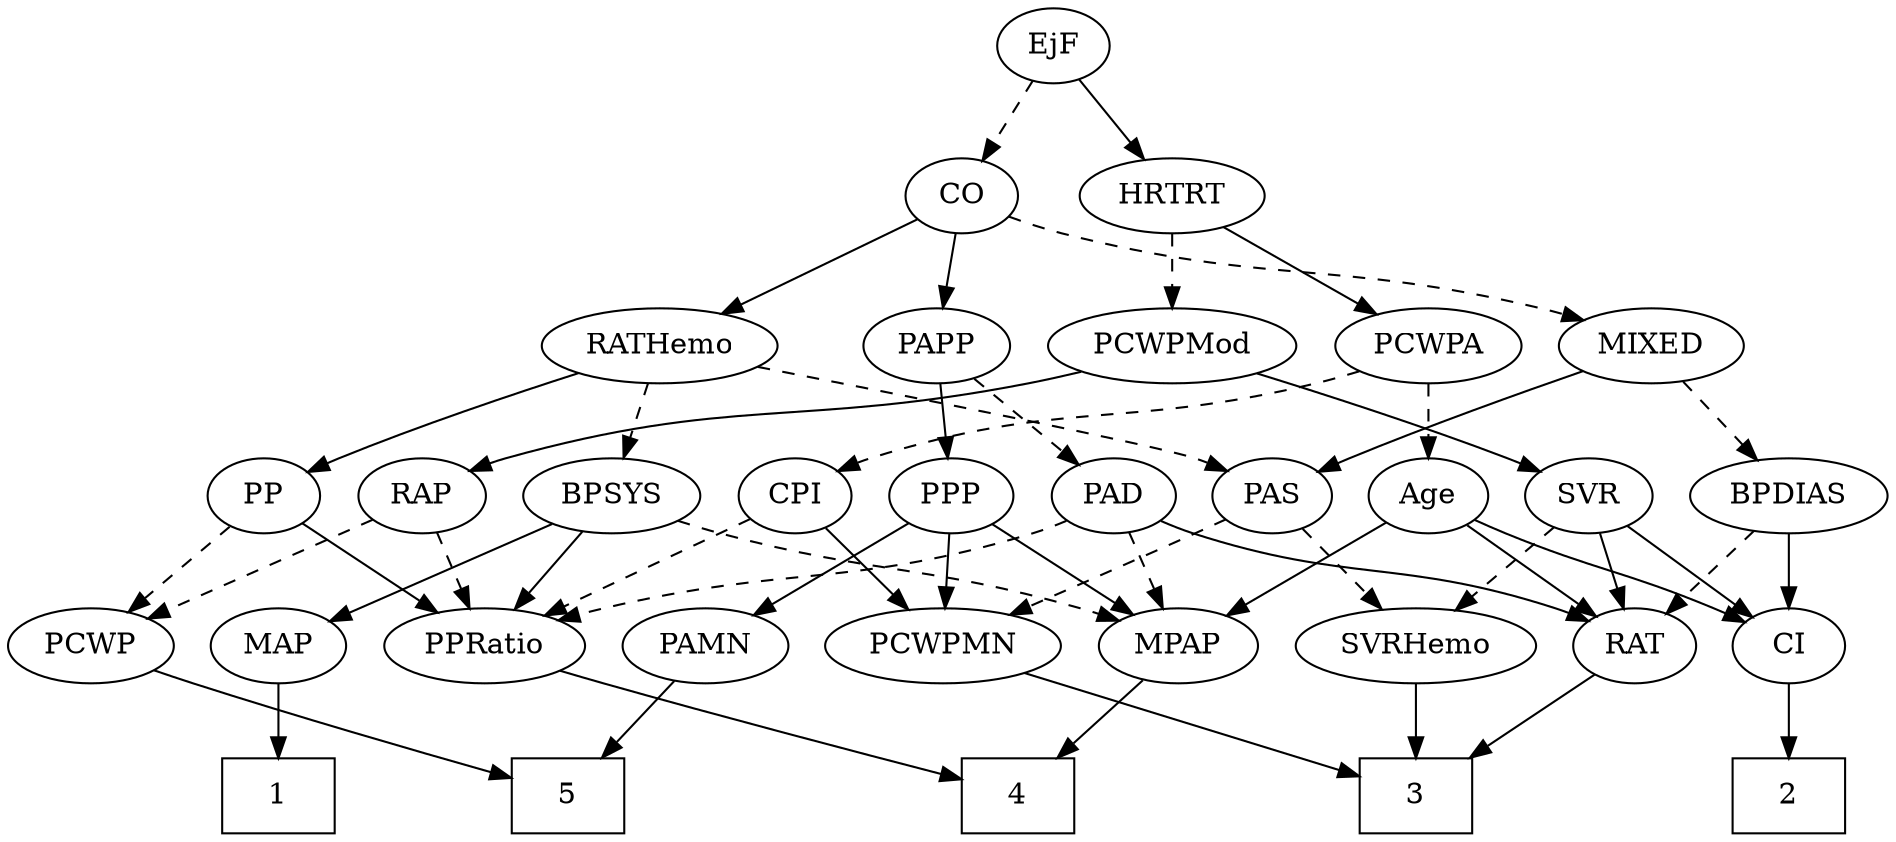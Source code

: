 strict digraph {
	graph [bb="0,0,814.34,396"];
	node [label="\N"];
	1	[height=0.5,
		pos="119.1,18",
		shape=box,
		width=0.75];
	2	[height=0.5,
		pos="778.1,18",
		shape=box,
		width=0.75];
	3	[height=0.5,
		pos="611.1,18",
		shape=box,
		width=0.75];
	4	[height=0.5,
		pos="234.1,18",
		shape=box,
		width=0.75];
	5	[height=0.5,
		pos="334.1,18",
		shape=box,
		width=0.75];
	Age	[height=0.5,
		pos="611.1,162",
		width=0.75];
	MPAP	[height=0.5,
		pos="300.1,90",
		width=0.97491];
	Age -> MPAP	[pos="e,326.32,102.18 590.56,150.07 585.61,147.78 580.25,145.58 575.1,144 475.77,113.5 444.47,134.88 344.1,108 341.44,107.29 338.73,106.47 \
336.02,105.59",
		style=solid];
	RAT	[height=0.5,
		pos="706.1,90",
		width=0.75827];
	Age -> RAT	[pos="e,688.46,103.99 628.52,148.16 643.03,137.47 663.89,122.1 680.33,109.99",
		style=solid];
	CI	[height=0.5,
		pos="778.1,90",
		width=0.75];
	Age -> CI	[pos="e,756.9,101.35 632.29,150.65 637.13,148.39 642.26,146.05 647.1,144 688.65,126.35 700.54,125.65 742.1,108 743.91,107.23 745.77,106.42 \
747.63,105.59",
		style=solid];
	EjF	[height=0.5,
		pos="381.1,378",
		width=0.75];
	CO	[height=0.5,
		pos="339.1,306",
		width=0.75];
	EjF -> CO	[pos="e,348.88,323.31 371.57,361.12 366.43,352.56 359.98,341.8 354.18,332.13",
		style=dashed];
	HRTRT	[height=0.5,
		pos="432.1,306",
		width=1.1013];
	EjF -> HRTRT	[pos="e,420.1,323.47 392.42,361.46 398.77,352.74 406.85,341.65 414.06,331.76",
		style=solid];
	RAP	[height=0.5,
		pos="147.1,162",
		width=0.77632];
	PPRatio	[height=0.5,
		pos="207.1,90",
		width=1.1013];
	RAP -> PPRatio	[pos="e,193.27,107.13 160.12,145.81 167.84,136.8 177.8,125.18 186.56,114.95",
		style=dashed];
	PCWP	[height=0.5,
		pos="35.097,90",
		width=0.97491];
	RAP -> PCWP	[pos="e,56.675,104.49 127.59,148.81 110.41,138.07 85.128,122.27 65.334,109.9",
		style=dashed];
	MIXED	[height=0.5,
		pos="644.1,234",
		width=1.1193];
	PAS	[height=0.5,
		pos="539.1,162",
		width=0.75];
	MIXED -> PAS	[pos="e,557.76,175.44 622.6,218.67 606.35,207.83 583.93,192.89 566.41,181.21",
		style=solid];
	BPDIAS	[height=0.5,
		pos="772.1,162",
		width=1.1735];
	MIXED -> BPDIAS	[pos="e,747.06,176.69 668.78,219.5 688.48,208.73 716.31,193.51 738.12,181.58",
		style=dashed];
	MPAP -> 4	[pos="e,250.56,36.461 285.45,73.465 277.3,64.82 266.96,53.852 257.69,44.028",
		style=solid];
	BPSYS	[height=0.5,
		pos="231.1,162",
		width=1.0471];
	BPSYS -> MPAP	[pos="e,284.83,106.49 246.41,145.46 255.61,136.13 267.48,124.09 277.72,113.7",
		style=dashed];
	MAP	[height=0.5,
		pos="119.1,90",
		width=0.84854];
	BPSYS -> MAP	[pos="e,139.3,103.62 208.97,147.17 191.47,136.23 166.9,120.88 147.87,108.98",
		style=solid];
	BPSYS -> PPRatio	[pos="e,213.02,108.28 225.29,144.05 222.59,136.18 219.31,126.62 216.28,117.79",
		style=solid];
	PAD	[height=0.5,
		pos="315.1,162",
		width=0.79437];
	PAD -> MPAP	[pos="e,303.8,108.28 311.47,144.05 309.8,136.26 307.77,126.82 305.9,118.08",
		style=dashed];
	PAD -> RAT	[pos="e,685.61,102.09 336.78,149.93 342.01,147.65 347.66,145.49 353.1,144 489.87,106.61 533.71,146.79 670.1,108 672.04,107.45 674.01,106.8 \
675.98,106.08",
		style=solid];
	PAD -> PPRatio	[pos="e,228.84,105.09 295.79,148.49 279.55,137.96 256.06,122.73 237.33,110.59",
		style=dashed];
	CO -> MIXED	[pos="e,614.28,246.23 361.19,295.47 368.11,292.76 375.83,290 383.1,288 475.24,262.65 502.52,275.74 595.1,252 598.24,251.19 601.46,250.28 \
604.69,249.3",
		style=dashed];
	RATHemo	[height=0.5,
		pos="231.1,234",
		width=1.3721];
	CO -> RATHemo	[pos="e,254.2,249.97 320.28,292.81 304.42,282.53 281.39,267.6 262.7,255.49",
		style=solid];
	PAPP	[height=0.5,
		pos="330.1,234",
		width=0.88464];
	CO -> PAPP	[pos="e,332.32,252.28 336.92,288.05 335.93,280.35 334.73,271.03 333.62,262.36",
		style=solid];
	PCWPMN	[height=0.5,
		pos="493.1,90",
		width=1.3902];
	PAS -> PCWPMN	[pos="e,504.14,107.8 528.66,145.12 523.06,136.59 516.02,125.89 509.69,116.25",
		style=dashed];
	SVRHemo	[height=0.5,
		pos="611.1,90",
		width=1.3902];
	PAS -> SVRHemo	[pos="e,594.53,107.1 553.67,146.83 563.28,137.49 576.1,125.02 587.19,114.24",
		style=dashed];
	PAMN	[height=0.5,
		pos="389.1,90",
		width=1.011];
	PAMN -> 5	[pos="e,347.55,36.124 376.34,72.765 369.66,64.268 361.34,53.677 353.85,44.146",
		style=solid];
	RATHemo -> BPSYS	[pos="e,231.1,180.1 231.1,215.7 231.1,207.98 231.1,198.71 231.1,190.11",
		style=dashed];
	RATHemo -> PAS	[pos="e,518.55,173.89 267.43,221.64 274.57,219.6 282.04,217.62 289.1,216 383.09,194.4 411.07,208.86 503.1,180 505.03,179.39 506.98,178.71 \
508.94,177.96",
		style=dashed];
	PP	[height=0.5,
		pos="74.097,162",
		width=0.75];
	RATHemo -> PP	[pos="e,95.371,173.17 200.41,219.84 175.88,209.26 140.68,193.91 110.1,180 108.3,179.18 106.46,178.34 104.61,177.48",
		style=solid];
	CPI	[height=0.5,
		pos="467.1,162",
		width=0.75];
	CPI -> PCWPMN	[pos="e,486.8,107.96 473.26,144.41 476.26,136.34 479.94,126.43 483.31,117.35",
		style=solid];
	CPI -> PPRatio	[pos="e,236.97,102.02 445.13,151.26 438.75,148.67 431.72,146.03 425.1,144 351.67,121.51 330.07,128.63 256.1,108 252.97,107.13 249.76,106.17 \
246.54,105.16",
		style=dashed];
	RAT -> 3	[pos="e,634.28,36.082 688.23,75.834 675.35,66.343 657.63,53.288 642.42,42.082",
		style=solid];
	SVR	[height=0.5,
		pos="684.1,162",
		width=0.77632];
	SVR -> RAT	[pos="e,700.82,107.79 689.42,144.05 691.94,136.06 694.99,126.33 697.8,117.4",
		style=solid];
	SVR -> SVRHemo	[pos="e,627.99,107.2 668.97,146.5 659.27,137.19 646.45,124.9 635.34,114.25",
		style=dashed];
	SVR -> CI	[pos="e,760.81,103.87 701.78,147.83 716.05,137.21 736.32,122.11 752.39,110.15",
		style=solid];
	PCWPMod	[height=0.5,
		pos="432.1,234",
		width=1.4443];
	PCWPMod -> RAP	[pos="e,168.27,173.78 393.5,221.73 386.09,219.71 378.37,217.71 371.1,216 288.71,196.62 264.69,205.85 184.1,180 181.96,179.32 179.79,178.54 \
177.62,177.71",
		style=solid];
	PCWPMod -> SVR	[pos="e,662.48,173.81 470.75,221.96 478.16,219.92 485.85,217.85 493.1,216 561.19,198.56 580.6,202.79 647.1,180 649,179.35 650.94,178.63 \
652.89,177.87",
		style=solid];
	PCWPA	[height=0.5,
		pos="544.1,234",
		width=1.1555];
	PCWPA -> Age	[pos="e,596.87,177.86 559.3,217.12 568.28,207.73 579.8,195.7 589.69,185.36",
		style=dashed];
	PCWPA -> CPI	[pos="e,482.57,177.07 527.01,217.46 516.21,207.65 502.11,194.83 490.31,184.1",
		style=dashed];
	PCWPMN -> 3	[pos="e,583.92,35.121 517.83,74.326 534.44,64.472 556.6,51.33 575.15,40.326",
		style=solid];
	SVRHemo -> 3	[pos="e,611.1,36.104 611.1,71.697 611.1,63.983 611.1,54.712 611.1,46.112",
		style=solid];
	BPDIAS -> RAT	[pos="e,720.11,105.86 757.12,145.12 748.27,135.73 736.93,123.7 727.18,113.36",
		style=dashed];
	BPDIAS -> CI	[pos="e,776.63,108.1 773.58,143.7 774.24,135.98 775.04,126.71 775.77,118.11",
		style=solid];
	MAP -> 1	[pos="e,119.1,36.104 119.1,71.697 119.1,63.983 119.1,54.712 119.1,46.112",
		style=solid];
	PP -> PPRatio	[pos="e,182.28,104.06 94.587,150.22 115.52,139.2 148.39,121.9 173.2,108.84",
		style=solid];
	PP -> PCWP	[pos="e,44.364,107.63 65.051,144.76 60.394,136.4 54.606,126.02 49.363,116.61",
		style=dashed];
	PPP	[height=0.5,
		pos="389.1,162",
		width=0.75];
	PPP -> MPAP	[pos="e,318.61,105.56 372.36,147.83 359.44,137.68 341.33,123.43 326.47,111.74",
		style=solid];
	PPP -> PAMN	[pos="e,389.1,108.1 389.1,143.7 389.1,135.98 389.1,126.71 389.1,118.11",
		style=solid];
	PPP -> PCWPMN	[pos="e,470.31,106.34 407.69,148.49 422.75,138.35 444.3,123.84 461.98,111.94",
		style=solid];
	PPRatio -> 4	[pos="e,227.43,36.275 213.63,72.055 216.67,64.176 220.36,54.617 223.76,45.794",
		style=solid];
	PCWP -> 5	[pos="e,306.8,26.723 61.356,77.957 67.133,75.781 73.269,73.66 79.097,72 162.18,48.335 185.85,55.101 270.1,36 278.8,34.027 288.11,31.687 \
296.86,29.385",
		style=solid];
	CI -> 2	[pos="e,778.1,36.104 778.1,71.697 778.1,63.983 778.1,54.712 778.1,46.112",
		style=solid];
	PAPP -> PAD	[pos="e,318.8,180.28 326.47,216.05 324.8,208.26 322.77,198.82 320.9,190.08",
		style=dashed];
	PAPP -> PPP	[pos="e,376.44,178.01 343.19,217.46 351.01,208.18 361.09,196.23 369.81,185.88",
		style=solid];
	HRTRT -> PCWPMod	[pos="e,432.1,252.1 432.1,287.7 432.1,279.98 432.1,270.71 432.1,262.11",
		style=dashed];
	HRTRT -> PCWPA	[pos="e,521.36,249.21 454.49,291 471.17,280.58 494.16,266.21 512.67,254.64",
		style=solid];
}
